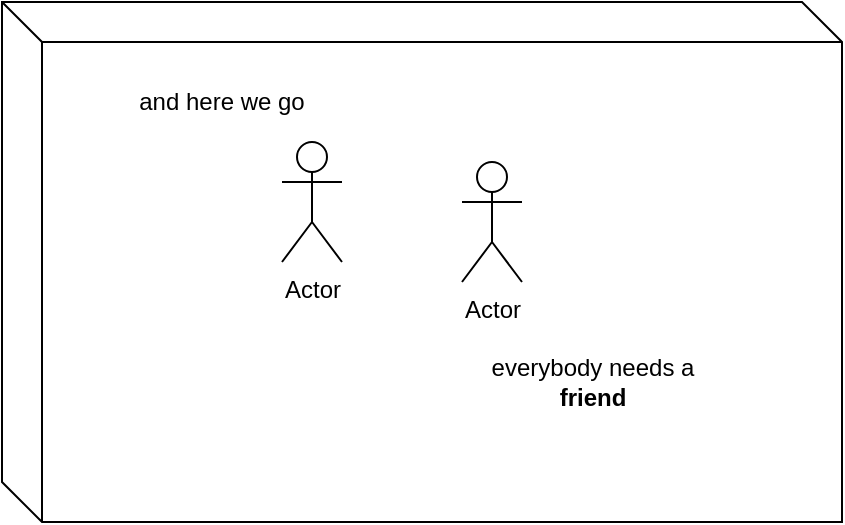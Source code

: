 <mxfile version="10.1.6-4" type="github"><diagram name="Page-1" id="97a40813-6b03-0c74-37c1-0168de264b11"><mxGraphModel dx="704" dy="585" grid="1" gridSize="10" guides="1" tooltips="1" connect="1" arrows="1" fold="1" page="1" pageScale="1" pageWidth="500" pageHeight="300" background="#ffffff" math="0" shadow="0"><root><mxCell id="0"/><mxCell id="1" parent="0"/><mxCell id="2" value="" style="shape=cube;whiteSpace=wrap;html=1;boundedLbl=1;" parent="1" vertex="1"><mxGeometry x="25" y="30" width="420" height="260" as="geometry"/></mxCell><mxCell id="4" value="Actor" style="shape=umlActor;verticalLabelPosition=bottom;labelBackgroundColor=#ffffff;verticalAlign=top;html=1;outlineConnect=0;" parent="1" vertex="1"><mxGeometry x="165" y="100" width="30" height="60" as="geometry"/></mxCell><mxCell id="Sj3FcQJbmRJdp_deQ_B2-4" value="Actor" style="shape=umlActor;verticalLabelPosition=bottom;labelBackgroundColor=#ffffff;verticalAlign=top;html=1;outlineConnect=0;" parent="1" vertex="1"><mxGeometry x="255" y="110" width="30" height="60" as="geometry"/></mxCell><mxCell id="Sj3FcQJbmRJdp_deQ_B2-5" value="everybody needs a &lt;b&gt;friend&lt;/b&gt;" style="text;html=1;strokeColor=none;fillColor=none;align=center;verticalAlign=middle;whiteSpace=wrap;rounded=0;" parent="1" vertex="1"><mxGeometry x="262.5" y="200" width="115" height="40" as="geometry"/></mxCell><mxCell id="TJ0a71FAuTeqdZaaIeyO-4" value="and here we go&lt;br&gt;" style="text;html=1;strokeColor=none;fillColor=none;align=center;verticalAlign=middle;whiteSpace=wrap;rounded=0;" parent="1" vertex="1"><mxGeometry x="40" y="60" width="190" height="40" as="geometry"/></mxCell></root></mxGraphModel></diagram></mxfile>